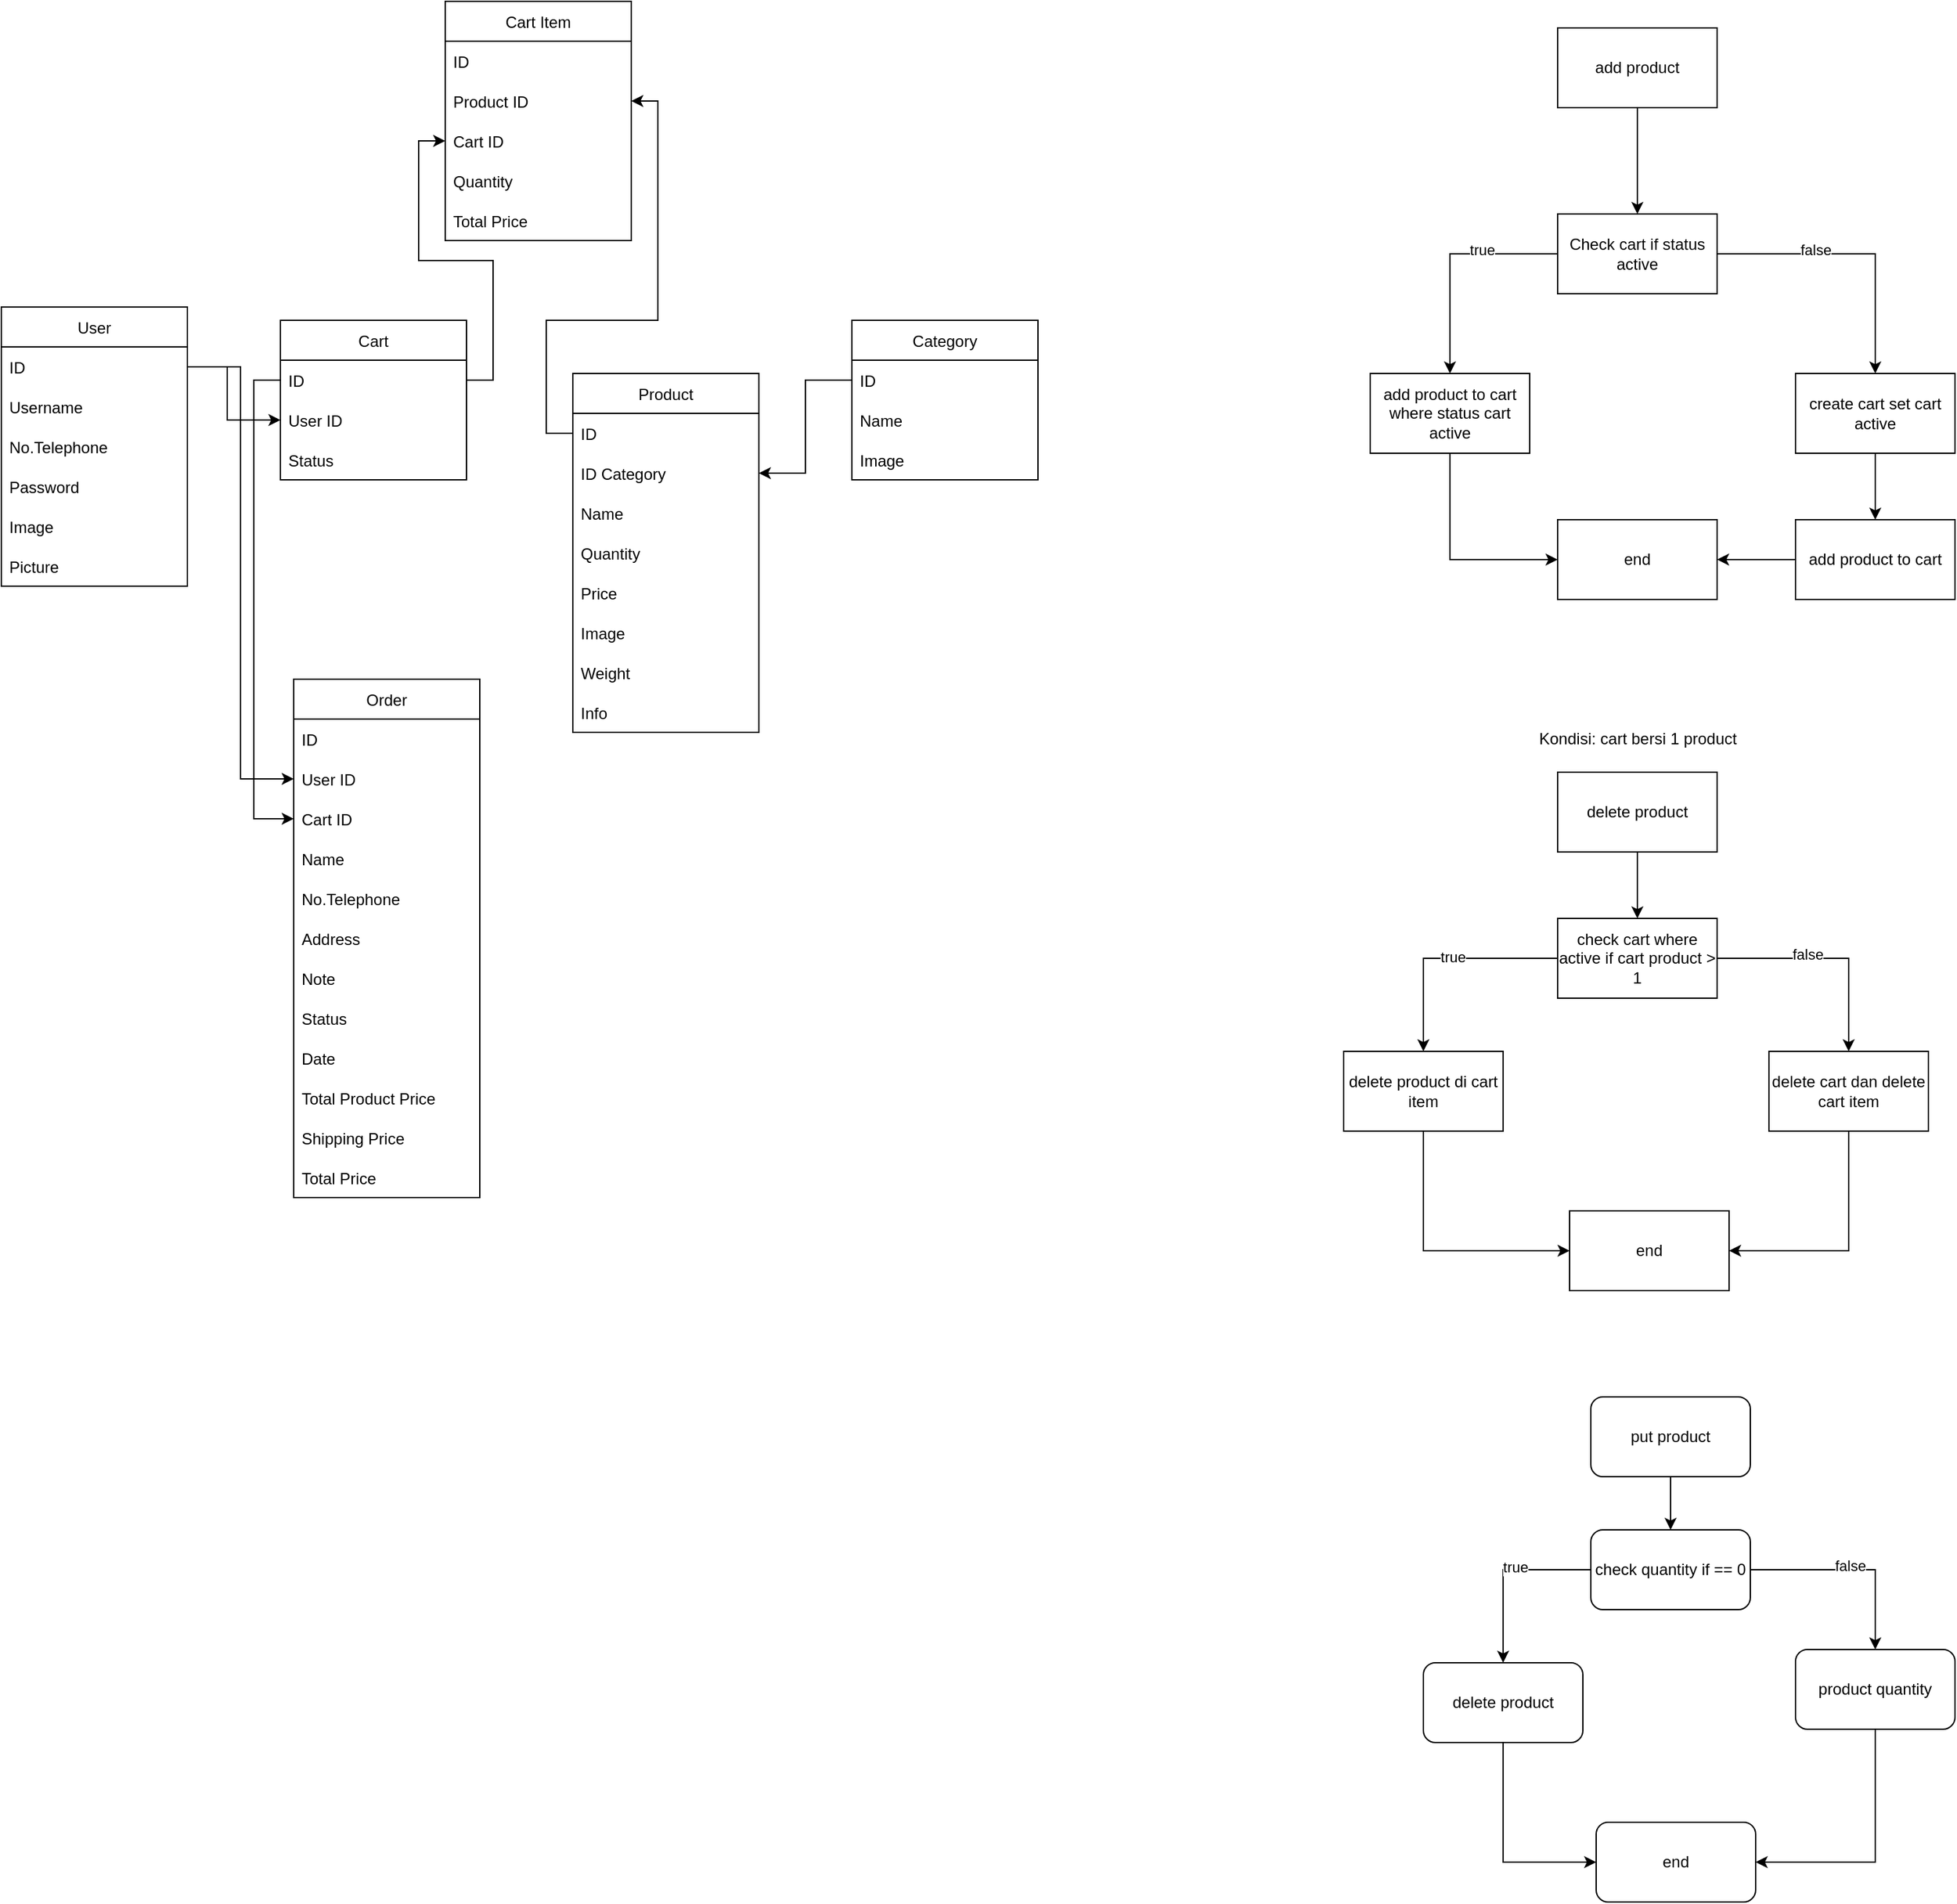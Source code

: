 <mxfile version="20.4.2" type="device"><diagram id="YGhP4YRJtW6DllJfVh0j" name="Page-1"><mxGraphModel dx="1303" dy="800" grid="1" gridSize="10" guides="1" tooltips="1" connect="1" arrows="1" fold="1" page="1" pageScale="1" pageWidth="827" pageHeight="1169" math="0" shadow="0"><root><mxCell id="0"/><mxCell id="1" parent="0"/><mxCell id="NPlxhmszq8TKaOMtrESt-18" value="" style="group" parent="1" vertex="1" connectable="0"><mxGeometry x="10" y="30" width="780" height="900" as="geometry"/></mxCell><mxCell id="TM9GlAqTXPew0VMystgJ-1" value="User" style="swimlane;fontStyle=0;childLayout=stackLayout;horizontal=1;startSize=30;horizontalStack=0;resizeParent=1;resizeParentMax=0;resizeLast=0;collapsible=1;marginBottom=0;" parent="NPlxhmszq8TKaOMtrESt-18" vertex="1"><mxGeometry y="230" width="140" height="210" as="geometry"/></mxCell><mxCell id="TM9GlAqTXPew0VMystgJ-2" value="ID" style="text;strokeColor=none;fillColor=none;align=left;verticalAlign=middle;spacingLeft=4;spacingRight=4;overflow=hidden;points=[[0,0.5],[1,0.5]];portConstraint=eastwest;rotatable=0;" parent="TM9GlAqTXPew0VMystgJ-1" vertex="1"><mxGeometry y="30" width="140" height="30" as="geometry"/></mxCell><mxCell id="TM9GlAqTXPew0VMystgJ-3" value="Username" style="text;strokeColor=none;fillColor=none;align=left;verticalAlign=middle;spacingLeft=4;spacingRight=4;overflow=hidden;points=[[0,0.5],[1,0.5]];portConstraint=eastwest;rotatable=0;" parent="TM9GlAqTXPew0VMystgJ-1" vertex="1"><mxGeometry y="60" width="140" height="30" as="geometry"/></mxCell><mxCell id="TM9GlAqTXPew0VMystgJ-4" value="No.Telephone" style="text;strokeColor=none;fillColor=none;align=left;verticalAlign=middle;spacingLeft=4;spacingRight=4;overflow=hidden;points=[[0,0.5],[1,0.5]];portConstraint=eastwest;rotatable=0;" parent="TM9GlAqTXPew0VMystgJ-1" vertex="1"><mxGeometry y="90" width="140" height="30" as="geometry"/></mxCell><mxCell id="TM9GlAqTXPew0VMystgJ-6" value="Password" style="text;strokeColor=none;fillColor=none;align=left;verticalAlign=middle;spacingLeft=4;spacingRight=4;overflow=hidden;points=[[0,0.5],[1,0.5]];portConstraint=eastwest;rotatable=0;" parent="TM9GlAqTXPew0VMystgJ-1" vertex="1"><mxGeometry y="120" width="140" height="30" as="geometry"/></mxCell><mxCell id="TM9GlAqTXPew0VMystgJ-7" value="Image" style="text;strokeColor=none;fillColor=none;align=left;verticalAlign=middle;spacingLeft=4;spacingRight=4;overflow=hidden;points=[[0,0.5],[1,0.5]];portConstraint=eastwest;rotatable=0;" parent="TM9GlAqTXPew0VMystgJ-1" vertex="1"><mxGeometry y="150" width="140" height="30" as="geometry"/></mxCell><mxCell id="TM9GlAqTXPew0VMystgJ-8" value="Picture" style="text;strokeColor=none;fillColor=none;align=left;verticalAlign=middle;spacingLeft=4;spacingRight=4;overflow=hidden;points=[[0,0.5],[1,0.5]];portConstraint=eastwest;rotatable=0;" parent="TM9GlAqTXPew0VMystgJ-1" vertex="1"><mxGeometry y="180" width="140" height="30" as="geometry"/></mxCell><mxCell id="TM9GlAqTXPew0VMystgJ-9" value="Product" style="swimlane;fontStyle=0;childLayout=stackLayout;horizontal=1;startSize=30;horizontalStack=0;resizeParent=1;resizeParentMax=0;resizeLast=0;collapsible=1;marginBottom=0;" parent="NPlxhmszq8TKaOMtrESt-18" vertex="1"><mxGeometry x="430" y="280" width="140" height="270" as="geometry"/></mxCell><mxCell id="TM9GlAqTXPew0VMystgJ-10" value="ID" style="text;strokeColor=none;fillColor=none;align=left;verticalAlign=middle;spacingLeft=4;spacingRight=4;overflow=hidden;points=[[0,0.5],[1,0.5]];portConstraint=eastwest;rotatable=0;" parent="TM9GlAqTXPew0VMystgJ-9" vertex="1"><mxGeometry y="30" width="140" height="30" as="geometry"/></mxCell><mxCell id="TM9GlAqTXPew0VMystgJ-20" value="ID Category" style="text;strokeColor=none;fillColor=none;align=left;verticalAlign=middle;spacingLeft=4;spacingRight=4;overflow=hidden;points=[[0,0.5],[1,0.5]];portConstraint=eastwest;rotatable=0;" parent="TM9GlAqTXPew0VMystgJ-9" vertex="1"><mxGeometry y="60" width="140" height="30" as="geometry"/></mxCell><mxCell id="TM9GlAqTXPew0VMystgJ-11" value="Name" style="text;strokeColor=none;fillColor=none;align=left;verticalAlign=middle;spacingLeft=4;spacingRight=4;overflow=hidden;points=[[0,0.5],[1,0.5]];portConstraint=eastwest;rotatable=0;" parent="TM9GlAqTXPew0VMystgJ-9" vertex="1"><mxGeometry y="90" width="140" height="30" as="geometry"/></mxCell><mxCell id="TM9GlAqTXPew0VMystgJ-12" value="Quantity" style="text;strokeColor=none;fillColor=none;align=left;verticalAlign=middle;spacingLeft=4;spacingRight=4;overflow=hidden;points=[[0,0.5],[1,0.5]];portConstraint=eastwest;rotatable=0;" parent="TM9GlAqTXPew0VMystgJ-9" vertex="1"><mxGeometry y="120" width="140" height="30" as="geometry"/></mxCell><mxCell id="TM9GlAqTXPew0VMystgJ-19" value="Price" style="text;strokeColor=none;fillColor=none;align=left;verticalAlign=middle;spacingLeft=4;spacingRight=4;overflow=hidden;points=[[0,0.5],[1,0.5]];portConstraint=eastwest;rotatable=0;" parent="TM9GlAqTXPew0VMystgJ-9" vertex="1"><mxGeometry y="150" width="140" height="30" as="geometry"/></mxCell><mxCell id="3" value="Image" style="text;strokeColor=none;fillColor=none;align=left;verticalAlign=middle;spacingLeft=4;spacingRight=4;overflow=hidden;points=[[0,0.5],[1,0.5]];portConstraint=eastwest;rotatable=0;" parent="TM9GlAqTXPew0VMystgJ-9" vertex="1"><mxGeometry y="180" width="140" height="30" as="geometry"/></mxCell><mxCell id="4" value="Weight" style="text;strokeColor=none;fillColor=none;align=left;verticalAlign=middle;spacingLeft=4;spacingRight=4;overflow=hidden;points=[[0,0.5],[1,0.5]];portConstraint=eastwest;rotatable=0;" parent="TM9GlAqTXPew0VMystgJ-9" vertex="1"><mxGeometry y="210" width="140" height="30" as="geometry"/></mxCell><mxCell id="5" value="Info" style="text;strokeColor=none;fillColor=none;align=left;verticalAlign=middle;spacingLeft=4;spacingRight=4;overflow=hidden;points=[[0,0.5],[1,0.5]];portConstraint=eastwest;rotatable=0;" parent="TM9GlAqTXPew0VMystgJ-9" vertex="1"><mxGeometry y="240" width="140" height="30" as="geometry"/></mxCell><mxCell id="TM9GlAqTXPew0VMystgJ-15" value="Category" style="swimlane;fontStyle=0;childLayout=stackLayout;horizontal=1;startSize=30;horizontalStack=0;resizeParent=1;resizeParentMax=0;resizeLast=0;collapsible=1;marginBottom=0;" parent="NPlxhmszq8TKaOMtrESt-18" vertex="1"><mxGeometry x="640" y="240" width="140" height="120" as="geometry"/></mxCell><mxCell id="TM9GlAqTXPew0VMystgJ-16" value="ID" style="text;strokeColor=none;fillColor=none;align=left;verticalAlign=middle;spacingLeft=4;spacingRight=4;overflow=hidden;points=[[0,0.5],[1,0.5]];portConstraint=eastwest;rotatable=0;" parent="TM9GlAqTXPew0VMystgJ-15" vertex="1"><mxGeometry y="30" width="140" height="30" as="geometry"/></mxCell><mxCell id="TM9GlAqTXPew0VMystgJ-17" value="Name" style="text;strokeColor=none;fillColor=none;align=left;verticalAlign=middle;spacingLeft=4;spacingRight=4;overflow=hidden;points=[[0,0.5],[1,0.5]];portConstraint=eastwest;rotatable=0;" parent="TM9GlAqTXPew0VMystgJ-15" vertex="1"><mxGeometry y="60" width="140" height="30" as="geometry"/></mxCell><mxCell id="2" value="Image" style="text;strokeColor=none;fillColor=none;align=left;verticalAlign=middle;spacingLeft=4;spacingRight=4;overflow=hidden;points=[[0,0.5],[1,0.5]];portConstraint=eastwest;rotatable=0;" parent="TM9GlAqTXPew0VMystgJ-15" vertex="1"><mxGeometry y="90" width="140" height="30" as="geometry"/></mxCell><mxCell id="TM9GlAqTXPew0VMystgJ-21" style="edgeStyle=orthogonalEdgeStyle;rounded=0;orthogonalLoop=1;jettySize=auto;html=1;exitX=0;exitY=0.5;exitDx=0;exitDy=0;entryX=1;entryY=0.5;entryDx=0;entryDy=0;" parent="NPlxhmszq8TKaOMtrESt-18" source="TM9GlAqTXPew0VMystgJ-16" target="TM9GlAqTXPew0VMystgJ-20" edge="1"><mxGeometry relative="1" as="geometry"/></mxCell><mxCell id="TM9GlAqTXPew0VMystgJ-26" value="Cart" style="swimlane;fontStyle=0;childLayout=stackLayout;horizontal=1;startSize=30;horizontalStack=0;resizeParent=1;resizeParentMax=0;resizeLast=0;collapsible=1;marginBottom=0;" parent="NPlxhmszq8TKaOMtrESt-18" vertex="1"><mxGeometry x="210" y="240" width="140" height="120" as="geometry"/></mxCell><mxCell id="TM9GlAqTXPew0VMystgJ-27" value="ID" style="text;strokeColor=none;fillColor=none;align=left;verticalAlign=middle;spacingLeft=4;spacingRight=4;overflow=hidden;points=[[0,0.5],[1,0.5]];portConstraint=eastwest;rotatable=0;" parent="TM9GlAqTXPew0VMystgJ-26" vertex="1"><mxGeometry y="30" width="140" height="30" as="geometry"/></mxCell><mxCell id="NPlxhmszq8TKaOMtrESt-9" value="User ID" style="text;strokeColor=none;fillColor=none;align=left;verticalAlign=middle;spacingLeft=4;spacingRight=4;overflow=hidden;points=[[0,0.5],[1,0.5]];portConstraint=eastwest;rotatable=0;" parent="TM9GlAqTXPew0VMystgJ-26" vertex="1"><mxGeometry y="60" width="140" height="30" as="geometry"/></mxCell><mxCell id="NPlxhmszq8TKaOMtrESt-10" value="Status" style="text;strokeColor=none;fillColor=none;align=left;verticalAlign=middle;spacingLeft=4;spacingRight=4;overflow=hidden;points=[[0,0.5],[1,0.5]];portConstraint=eastwest;rotatable=0;" parent="TM9GlAqTXPew0VMystgJ-26" vertex="1"><mxGeometry y="90" width="140" height="30" as="geometry"/></mxCell><mxCell id="TM9GlAqTXPew0VMystgJ-34" style="edgeStyle=orthogonalEdgeStyle;rounded=0;orthogonalLoop=1;jettySize=auto;html=1;exitX=0;exitY=0.5;exitDx=0;exitDy=0;entryX=1;entryY=0.5;entryDx=0;entryDy=0;" parent="NPlxhmszq8TKaOMtrESt-18" source="TM9GlAqTXPew0VMystgJ-10" target="TM9GlAqTXPew0VMystgJ-29" edge="1"><mxGeometry relative="1" as="geometry"><Array as="points"><mxPoint x="410" y="325"/><mxPoint x="410" y="240"/><mxPoint x="494" y="240"/><mxPoint x="494" y="75"/></Array></mxGeometry></mxCell><mxCell id="TM9GlAqTXPew0VMystgJ-35" value="Order" style="swimlane;fontStyle=0;childLayout=stackLayout;horizontal=1;startSize=30;horizontalStack=0;resizeParent=1;resizeParentMax=0;resizeLast=0;collapsible=1;marginBottom=0;" parent="NPlxhmszq8TKaOMtrESt-18" vertex="1"><mxGeometry x="220" y="510" width="140" height="390" as="geometry"/></mxCell><mxCell id="TM9GlAqTXPew0VMystgJ-36" value="ID" style="text;strokeColor=none;fillColor=none;align=left;verticalAlign=middle;spacingLeft=4;spacingRight=4;overflow=hidden;points=[[0,0.5],[1,0.5]];portConstraint=eastwest;rotatable=0;" parent="TM9GlAqTXPew0VMystgJ-35" vertex="1"><mxGeometry y="30" width="140" height="30" as="geometry"/></mxCell><mxCell id="TM9GlAqTXPew0VMystgJ-43" value="User ID" style="text;strokeColor=none;fillColor=none;align=left;verticalAlign=middle;spacingLeft=4;spacingRight=4;overflow=hidden;points=[[0,0.5],[1,0.5]];portConstraint=eastwest;rotatable=0;" parent="TM9GlAqTXPew0VMystgJ-35" vertex="1"><mxGeometry y="60" width="140" height="30" as="geometry"/></mxCell><mxCell id="NPlxhmszq8TKaOMtrESt-13" value="Cart ID" style="text;strokeColor=none;fillColor=none;align=left;verticalAlign=middle;spacingLeft=4;spacingRight=4;overflow=hidden;points=[[0,0.5],[1,0.5]];portConstraint=eastwest;rotatable=0;" parent="TM9GlAqTXPew0VMystgJ-35" vertex="1"><mxGeometry y="90" width="140" height="30" as="geometry"/></mxCell><mxCell id="TM9GlAqTXPew0VMystgJ-49" value="Name" style="text;strokeColor=none;fillColor=none;align=left;verticalAlign=middle;spacingLeft=4;spacingRight=4;overflow=hidden;points=[[0,0.5],[1,0.5]];portConstraint=eastwest;rotatable=0;" parent="TM9GlAqTXPew0VMystgJ-35" vertex="1"><mxGeometry y="120" width="140" height="30" as="geometry"/></mxCell><mxCell id="TM9GlAqTXPew0VMystgJ-50" value="No.Telephone" style="text;strokeColor=none;fillColor=none;align=left;verticalAlign=middle;spacingLeft=4;spacingRight=4;overflow=hidden;points=[[0,0.5],[1,0.5]];portConstraint=eastwest;rotatable=0;" parent="TM9GlAqTXPew0VMystgJ-35" vertex="1"><mxGeometry y="150" width="140" height="30" as="geometry"/></mxCell><mxCell id="TM9GlAqTXPew0VMystgJ-51" value="Address" style="text;strokeColor=none;fillColor=none;align=left;verticalAlign=middle;spacingLeft=4;spacingRight=4;overflow=hidden;points=[[0,0.5],[1,0.5]];portConstraint=eastwest;rotatable=0;" parent="TM9GlAqTXPew0VMystgJ-35" vertex="1"><mxGeometry y="180" width="140" height="30" as="geometry"/></mxCell><mxCell id="TM9GlAqTXPew0VMystgJ-48" value="Note" style="text;strokeColor=none;fillColor=none;align=left;verticalAlign=middle;spacingLeft=4;spacingRight=4;overflow=hidden;points=[[0,0.5],[1,0.5]];portConstraint=eastwest;rotatable=0;" parent="TM9GlAqTXPew0VMystgJ-35" vertex="1"><mxGeometry y="210" width="140" height="30" as="geometry"/></mxCell><mxCell id="TM9GlAqTXPew0VMystgJ-37" value="Status" style="text;strokeColor=none;fillColor=none;align=left;verticalAlign=middle;spacingLeft=4;spacingRight=4;overflow=hidden;points=[[0,0.5],[1,0.5]];portConstraint=eastwest;rotatable=0;" parent="TM9GlAqTXPew0VMystgJ-35" vertex="1"><mxGeometry y="240" width="140" height="30" as="geometry"/></mxCell><mxCell id="TM9GlAqTXPew0VMystgJ-52" value="Date" style="text;strokeColor=none;fillColor=none;align=left;verticalAlign=middle;spacingLeft=4;spacingRight=4;overflow=hidden;points=[[0,0.5],[1,0.5]];portConstraint=eastwest;rotatable=0;" parent="TM9GlAqTXPew0VMystgJ-35" vertex="1"><mxGeometry y="270" width="140" height="30" as="geometry"/></mxCell><mxCell id="TM9GlAqTXPew0VMystgJ-45" value="Total Product Price" style="text;strokeColor=none;fillColor=none;align=left;verticalAlign=middle;spacingLeft=4;spacingRight=4;overflow=hidden;points=[[0,0.5],[1,0.5]];portConstraint=eastwest;rotatable=0;" parent="TM9GlAqTXPew0VMystgJ-35" vertex="1"><mxGeometry y="300" width="140" height="30" as="geometry"/></mxCell><mxCell id="TM9GlAqTXPew0VMystgJ-46" value="Shipping Price" style="text;strokeColor=none;fillColor=none;align=left;verticalAlign=middle;spacingLeft=4;spacingRight=4;overflow=hidden;points=[[0,0.5],[1,0.5]];portConstraint=eastwest;rotatable=0;" parent="TM9GlAqTXPew0VMystgJ-35" vertex="1"><mxGeometry y="330" width="140" height="30" as="geometry"/></mxCell><mxCell id="TM9GlAqTXPew0VMystgJ-38" value="Total Price" style="text;strokeColor=none;fillColor=none;align=left;verticalAlign=middle;spacingLeft=4;spacingRight=4;overflow=hidden;points=[[0,0.5],[1,0.5]];portConstraint=eastwest;rotatable=0;" parent="TM9GlAqTXPew0VMystgJ-35" vertex="1"><mxGeometry y="360" width="140" height="30" as="geometry"/></mxCell><mxCell id="TM9GlAqTXPew0VMystgJ-44" style="edgeStyle=orthogonalEdgeStyle;rounded=0;orthogonalLoop=1;jettySize=auto;html=1;exitX=1;exitY=0.5;exitDx=0;exitDy=0;entryX=0;entryY=0.5;entryDx=0;entryDy=0;" parent="NPlxhmszq8TKaOMtrESt-18" source="TM9GlAqTXPew0VMystgJ-2" target="TM9GlAqTXPew0VMystgJ-43" edge="1"><mxGeometry relative="1" as="geometry"/></mxCell><mxCell id="NPlxhmszq8TKaOMtrESt-5" value="Cart Item" style="swimlane;fontStyle=0;childLayout=stackLayout;horizontal=1;startSize=30;horizontalStack=0;resizeParent=1;resizeParentMax=0;resizeLast=0;collapsible=1;marginBottom=0;" parent="NPlxhmszq8TKaOMtrESt-18" vertex="1"><mxGeometry x="334" width="140" height="180" as="geometry"/></mxCell><mxCell id="NPlxhmszq8TKaOMtrESt-6" value="ID" style="text;strokeColor=none;fillColor=none;align=left;verticalAlign=middle;spacingLeft=4;spacingRight=4;overflow=hidden;points=[[0,0.5],[1,0.5]];portConstraint=eastwest;rotatable=0;" parent="NPlxhmszq8TKaOMtrESt-5" vertex="1"><mxGeometry y="30" width="140" height="30" as="geometry"/></mxCell><mxCell id="TM9GlAqTXPew0VMystgJ-29" value="Product ID" style="text;strokeColor=none;fillColor=none;align=left;verticalAlign=middle;spacingLeft=4;spacingRight=4;overflow=hidden;points=[[0,0.5],[1,0.5]];portConstraint=eastwest;rotatable=0;" parent="NPlxhmszq8TKaOMtrESt-5" vertex="1"><mxGeometry y="60" width="140" height="30" as="geometry"/></mxCell><mxCell id="NPlxhmszq8TKaOMtrESt-11" value="Cart ID" style="text;strokeColor=none;fillColor=none;align=left;verticalAlign=middle;spacingLeft=4;spacingRight=4;overflow=hidden;points=[[0,0.5],[1,0.5]];portConstraint=eastwest;rotatable=0;" parent="NPlxhmszq8TKaOMtrESt-5" vertex="1"><mxGeometry y="90" width="140" height="30" as="geometry"/></mxCell><mxCell id="TM9GlAqTXPew0VMystgJ-31" value="Quantity" style="text;strokeColor=none;fillColor=none;align=left;verticalAlign=middle;spacingLeft=4;spacingRight=4;overflow=hidden;points=[[0,0.5],[1,0.5]];portConstraint=eastwest;rotatable=0;" parent="NPlxhmszq8TKaOMtrESt-5" vertex="1"><mxGeometry y="120" width="140" height="30" as="geometry"/></mxCell><mxCell id="TM9GlAqTXPew0VMystgJ-32" value="Total Price" style="text;strokeColor=none;fillColor=none;align=left;verticalAlign=middle;spacingLeft=4;spacingRight=4;overflow=hidden;points=[[0,0.5],[1,0.5]];portConstraint=eastwest;rotatable=0;" parent="NPlxhmszq8TKaOMtrESt-5" vertex="1"><mxGeometry y="150" width="140" height="30" as="geometry"/></mxCell><mxCell id="NPlxhmszq8TKaOMtrESt-14" style="edgeStyle=orthogonalEdgeStyle;rounded=0;orthogonalLoop=1;jettySize=auto;html=1;exitX=0;exitY=0.5;exitDx=0;exitDy=0;entryX=0;entryY=0.5;entryDx=0;entryDy=0;" parent="NPlxhmszq8TKaOMtrESt-18" source="TM9GlAqTXPew0VMystgJ-27" target="NPlxhmszq8TKaOMtrESt-13" edge="1"><mxGeometry relative="1" as="geometry"/></mxCell><mxCell id="NPlxhmszq8TKaOMtrESt-16" style="edgeStyle=orthogonalEdgeStyle;rounded=0;orthogonalLoop=1;jettySize=auto;html=1;exitX=1;exitY=0.5;exitDx=0;exitDy=0;entryX=0;entryY=0.5;entryDx=0;entryDy=0;" parent="NPlxhmszq8TKaOMtrESt-18" source="TM9GlAqTXPew0VMystgJ-27" target="NPlxhmszq8TKaOMtrESt-11" edge="1"><mxGeometry relative="1" as="geometry"/></mxCell><mxCell id="NPlxhmszq8TKaOMtrESt-17" style="edgeStyle=orthogonalEdgeStyle;rounded=0;orthogonalLoop=1;jettySize=auto;html=1;exitX=1;exitY=0.5;exitDx=0;exitDy=0;entryX=0;entryY=0.5;entryDx=0;entryDy=0;" parent="NPlxhmszq8TKaOMtrESt-18" source="TM9GlAqTXPew0VMystgJ-2" target="NPlxhmszq8TKaOMtrESt-9" edge="1"><mxGeometry relative="1" as="geometry"><Array as="points"><mxPoint x="170" y="275"/><mxPoint x="170" y="315"/></Array></mxGeometry></mxCell><mxCell id="io3B07wb_70Eeb9W25KY-8" style="edgeStyle=orthogonalEdgeStyle;rounded=0;orthogonalLoop=1;jettySize=auto;html=1;exitX=0.5;exitY=1;exitDx=0;exitDy=0;entryX=0.5;entryY=0;entryDx=0;entryDy=0;" edge="1" parent="1" source="io3B07wb_70Eeb9W25KY-6" target="io3B07wb_70Eeb9W25KY-7"><mxGeometry relative="1" as="geometry"/></mxCell><mxCell id="io3B07wb_70Eeb9W25KY-6" value="add product" style="rounded=0;whiteSpace=wrap;html=1;" vertex="1" parent="1"><mxGeometry x="1181" y="50" width="120" height="60" as="geometry"/></mxCell><mxCell id="io3B07wb_70Eeb9W25KY-10" style="edgeStyle=orthogonalEdgeStyle;rounded=0;orthogonalLoop=1;jettySize=auto;html=1;exitX=0;exitY=0.5;exitDx=0;exitDy=0;entryX=0.5;entryY=0;entryDx=0;entryDy=0;" edge="1" parent="1" source="io3B07wb_70Eeb9W25KY-7" target="io3B07wb_70Eeb9W25KY-9"><mxGeometry relative="1" as="geometry"/></mxCell><mxCell id="io3B07wb_70Eeb9W25KY-11" value="true" style="edgeLabel;html=1;align=center;verticalAlign=middle;resizable=0;points=[];" vertex="1" connectable="0" parent="io3B07wb_70Eeb9W25KY-10"><mxGeometry x="-0.329" y="-3" relative="1" as="geometry"><mxPoint as="offset"/></mxGeometry></mxCell><mxCell id="io3B07wb_70Eeb9W25KY-14" style="edgeStyle=orthogonalEdgeStyle;rounded=0;orthogonalLoop=1;jettySize=auto;html=1;exitX=1;exitY=0.5;exitDx=0;exitDy=0;entryX=0.5;entryY=0;entryDx=0;entryDy=0;" edge="1" parent="1" source="io3B07wb_70Eeb9W25KY-7" target="io3B07wb_70Eeb9W25KY-13"><mxGeometry relative="1" as="geometry"/></mxCell><mxCell id="io3B07wb_70Eeb9W25KY-20" value="false" style="edgeLabel;html=1;align=center;verticalAlign=middle;resizable=0;points=[];" vertex="1" connectable="0" parent="io3B07wb_70Eeb9W25KY-14"><mxGeometry x="-0.301" y="3" relative="1" as="geometry"><mxPoint x="1" as="offset"/></mxGeometry></mxCell><mxCell id="io3B07wb_70Eeb9W25KY-7" value="Check cart if status active" style="rounded=0;whiteSpace=wrap;html=1;" vertex="1" parent="1"><mxGeometry x="1181" y="190" width="120" height="60" as="geometry"/></mxCell><mxCell id="io3B07wb_70Eeb9W25KY-18" style="edgeStyle=orthogonalEdgeStyle;rounded=0;orthogonalLoop=1;jettySize=auto;html=1;exitX=0.5;exitY=1;exitDx=0;exitDy=0;entryX=0;entryY=0.5;entryDx=0;entryDy=0;" edge="1" parent="1" source="io3B07wb_70Eeb9W25KY-9" target="io3B07wb_70Eeb9W25KY-17"><mxGeometry relative="1" as="geometry"/></mxCell><mxCell id="io3B07wb_70Eeb9W25KY-9" value="add product to cart where status cart active" style="rounded=0;whiteSpace=wrap;html=1;" vertex="1" parent="1"><mxGeometry x="1040" y="310" width="120" height="60" as="geometry"/></mxCell><mxCell id="io3B07wb_70Eeb9W25KY-16" style="edgeStyle=orthogonalEdgeStyle;rounded=0;orthogonalLoop=1;jettySize=auto;html=1;exitX=0.5;exitY=1;exitDx=0;exitDy=0;entryX=0.5;entryY=0;entryDx=0;entryDy=0;" edge="1" parent="1" source="io3B07wb_70Eeb9W25KY-13" target="io3B07wb_70Eeb9W25KY-15"><mxGeometry relative="1" as="geometry"/></mxCell><mxCell id="io3B07wb_70Eeb9W25KY-13" value="create cart set cart active" style="rounded=0;whiteSpace=wrap;html=1;" vertex="1" parent="1"><mxGeometry x="1360" y="310" width="120" height="60" as="geometry"/></mxCell><mxCell id="io3B07wb_70Eeb9W25KY-19" style="edgeStyle=orthogonalEdgeStyle;rounded=0;orthogonalLoop=1;jettySize=auto;html=1;entryX=1;entryY=0.5;entryDx=0;entryDy=0;" edge="1" parent="1" source="io3B07wb_70Eeb9W25KY-15" target="io3B07wb_70Eeb9W25KY-17"><mxGeometry relative="1" as="geometry"/></mxCell><mxCell id="io3B07wb_70Eeb9W25KY-15" value="add product to cart" style="rounded=0;whiteSpace=wrap;html=1;" vertex="1" parent="1"><mxGeometry x="1360" y="420" width="120" height="60" as="geometry"/></mxCell><mxCell id="io3B07wb_70Eeb9W25KY-17" value="end" style="rounded=0;whiteSpace=wrap;html=1;" vertex="1" parent="1"><mxGeometry x="1181" y="420" width="120" height="60" as="geometry"/></mxCell><mxCell id="io3B07wb_70Eeb9W25KY-30" style="edgeStyle=orthogonalEdgeStyle;rounded=0;orthogonalLoop=1;jettySize=auto;html=1;exitX=0.5;exitY=1;exitDx=0;exitDy=0;entryX=0.5;entryY=0;entryDx=0;entryDy=0;" edge="1" parent="1" source="io3B07wb_70Eeb9W25KY-21" target="io3B07wb_70Eeb9W25KY-22"><mxGeometry relative="1" as="geometry"/></mxCell><mxCell id="io3B07wb_70Eeb9W25KY-21" value="delete product" style="rounded=0;whiteSpace=wrap;html=1;" vertex="1" parent="1"><mxGeometry x="1181" y="610" width="120" height="60" as="geometry"/></mxCell><mxCell id="io3B07wb_70Eeb9W25KY-25" style="edgeStyle=orthogonalEdgeStyle;rounded=0;orthogonalLoop=1;jettySize=auto;html=1;entryX=0.5;entryY=0;entryDx=0;entryDy=0;" edge="1" parent="1" source="io3B07wb_70Eeb9W25KY-22" target="io3B07wb_70Eeb9W25KY-24"><mxGeometry relative="1" as="geometry"/></mxCell><mxCell id="io3B07wb_70Eeb9W25KY-26" value="true" style="edgeLabel;html=1;align=center;verticalAlign=middle;resizable=0;points=[];" vertex="1" connectable="0" parent="io3B07wb_70Eeb9W25KY-25"><mxGeometry x="-0.077" y="-1" relative="1" as="geometry"><mxPoint as="offset"/></mxGeometry></mxCell><mxCell id="io3B07wb_70Eeb9W25KY-28" style="edgeStyle=orthogonalEdgeStyle;rounded=0;orthogonalLoop=1;jettySize=auto;html=1;exitX=1;exitY=0.5;exitDx=0;exitDy=0;entryX=0.5;entryY=0;entryDx=0;entryDy=0;" edge="1" parent="1" source="io3B07wb_70Eeb9W25KY-22" target="io3B07wb_70Eeb9W25KY-27"><mxGeometry relative="1" as="geometry"/></mxCell><mxCell id="io3B07wb_70Eeb9W25KY-29" value="false" style="edgeLabel;html=1;align=center;verticalAlign=middle;resizable=0;points=[];" vertex="1" connectable="0" parent="io3B07wb_70Eeb9W25KY-28"><mxGeometry x="-0.193" y="3" relative="1" as="geometry"><mxPoint as="offset"/></mxGeometry></mxCell><mxCell id="io3B07wb_70Eeb9W25KY-22" value="check cart where active if cart product &amp;gt; 1" style="rounded=0;whiteSpace=wrap;html=1;" vertex="1" parent="1"><mxGeometry x="1181" y="720" width="120" height="60" as="geometry"/></mxCell><mxCell id="io3B07wb_70Eeb9W25KY-23" value="Kondisi: cart bersi 1 product" style="text;html=1;align=center;verticalAlign=middle;resizable=0;points=[];autosize=1;strokeColor=none;fillColor=none;" vertex="1" parent="1"><mxGeometry x="1156" y="570" width="170" height="30" as="geometry"/></mxCell><mxCell id="io3B07wb_70Eeb9W25KY-32" style="edgeStyle=orthogonalEdgeStyle;rounded=0;orthogonalLoop=1;jettySize=auto;html=1;entryX=0;entryY=0.5;entryDx=0;entryDy=0;exitX=0.5;exitY=1;exitDx=0;exitDy=0;" edge="1" parent="1" source="io3B07wb_70Eeb9W25KY-24" target="io3B07wb_70Eeb9W25KY-31"><mxGeometry relative="1" as="geometry"/></mxCell><mxCell id="io3B07wb_70Eeb9W25KY-24" value="delete product di cart item" style="rounded=0;whiteSpace=wrap;html=1;" vertex="1" parent="1"><mxGeometry x="1020" y="820" width="120" height="60" as="geometry"/></mxCell><mxCell id="io3B07wb_70Eeb9W25KY-33" style="edgeStyle=orthogonalEdgeStyle;rounded=0;orthogonalLoop=1;jettySize=auto;html=1;exitX=0.5;exitY=1;exitDx=0;exitDy=0;entryX=1;entryY=0.5;entryDx=0;entryDy=0;" edge="1" parent="1" source="io3B07wb_70Eeb9W25KY-27" target="io3B07wb_70Eeb9W25KY-31"><mxGeometry relative="1" as="geometry"/></mxCell><mxCell id="io3B07wb_70Eeb9W25KY-27" value="delete cart dan delete cart item" style="rounded=0;whiteSpace=wrap;html=1;" vertex="1" parent="1"><mxGeometry x="1340" y="820" width="120" height="60" as="geometry"/></mxCell><mxCell id="io3B07wb_70Eeb9W25KY-31" value="end" style="rounded=0;whiteSpace=wrap;html=1;" vertex="1" parent="1"><mxGeometry x="1190" y="940" width="120" height="60" as="geometry"/></mxCell><mxCell id="io3B07wb_70Eeb9W25KY-44" style="edgeStyle=orthogonalEdgeStyle;rounded=0;orthogonalLoop=1;jettySize=auto;html=1;exitX=0.5;exitY=1;exitDx=0;exitDy=0;entryX=0.5;entryY=0;entryDx=0;entryDy=0;" edge="1" parent="1" source="io3B07wb_70Eeb9W25KY-34" target="io3B07wb_70Eeb9W25KY-36"><mxGeometry relative="1" as="geometry"/></mxCell><mxCell id="io3B07wb_70Eeb9W25KY-34" value="put product" style="rounded=1;whiteSpace=wrap;html=1;" vertex="1" parent="1"><mxGeometry x="1206" y="1080" width="120" height="60" as="geometry"/></mxCell><mxCell id="io3B07wb_70Eeb9W25KY-40" style="edgeStyle=orthogonalEdgeStyle;rounded=0;orthogonalLoop=1;jettySize=auto;html=1;exitX=0;exitY=0.5;exitDx=0;exitDy=0;entryX=0.5;entryY=0;entryDx=0;entryDy=0;" edge="1" parent="1" source="io3B07wb_70Eeb9W25KY-36" target="io3B07wb_70Eeb9W25KY-38"><mxGeometry relative="1" as="geometry"/></mxCell><mxCell id="io3B07wb_70Eeb9W25KY-41" value="true" style="edgeLabel;html=1;align=center;verticalAlign=middle;resizable=0;points=[];" vertex="1" connectable="0" parent="io3B07wb_70Eeb9W25KY-40"><mxGeometry x="-0.165" y="-2" relative="1" as="geometry"><mxPoint as="offset"/></mxGeometry></mxCell><mxCell id="io3B07wb_70Eeb9W25KY-43" style="edgeStyle=orthogonalEdgeStyle;rounded=0;orthogonalLoop=1;jettySize=auto;html=1;exitX=1;exitY=0.5;exitDx=0;exitDy=0;entryX=0.5;entryY=0;entryDx=0;entryDy=0;" edge="1" parent="1" source="io3B07wb_70Eeb9W25KY-36" target="io3B07wb_70Eeb9W25KY-42"><mxGeometry relative="1" as="geometry"/></mxCell><mxCell id="io3B07wb_70Eeb9W25KY-47" value="false" style="edgeLabel;html=1;align=center;verticalAlign=middle;resizable=0;points=[];" vertex="1" connectable="0" parent="io3B07wb_70Eeb9W25KY-43"><mxGeometry x="-0.027" y="3" relative="1" as="geometry"><mxPoint as="offset"/></mxGeometry></mxCell><mxCell id="io3B07wb_70Eeb9W25KY-36" value="check quantity if == 0" style="rounded=1;whiteSpace=wrap;html=1;" vertex="1" parent="1"><mxGeometry x="1206" y="1180" width="120" height="60" as="geometry"/></mxCell><mxCell id="io3B07wb_70Eeb9W25KY-48" style="edgeStyle=orthogonalEdgeStyle;rounded=0;orthogonalLoop=1;jettySize=auto;html=1;exitX=0.5;exitY=1;exitDx=0;exitDy=0;entryX=0;entryY=0.5;entryDx=0;entryDy=0;" edge="1" parent="1" source="io3B07wb_70Eeb9W25KY-38" target="io3B07wb_70Eeb9W25KY-45"><mxGeometry relative="1" as="geometry"/></mxCell><mxCell id="io3B07wb_70Eeb9W25KY-38" value="delete product" style="rounded=1;whiteSpace=wrap;html=1;" vertex="1" parent="1"><mxGeometry x="1080" y="1280" width="120" height="60" as="geometry"/></mxCell><mxCell id="io3B07wb_70Eeb9W25KY-46" style="edgeStyle=orthogonalEdgeStyle;rounded=0;orthogonalLoop=1;jettySize=auto;html=1;exitX=0.5;exitY=1;exitDx=0;exitDy=0;entryX=1;entryY=0.5;entryDx=0;entryDy=0;" edge="1" parent="1" source="io3B07wb_70Eeb9W25KY-42" target="io3B07wb_70Eeb9W25KY-45"><mxGeometry relative="1" as="geometry"/></mxCell><mxCell id="io3B07wb_70Eeb9W25KY-42" value="product quantity" style="rounded=1;whiteSpace=wrap;html=1;" vertex="1" parent="1"><mxGeometry x="1360" y="1270" width="120" height="60" as="geometry"/></mxCell><mxCell id="io3B07wb_70Eeb9W25KY-45" value="end" style="rounded=1;whiteSpace=wrap;html=1;" vertex="1" parent="1"><mxGeometry x="1210" y="1400" width="120" height="60" as="geometry"/></mxCell></root></mxGraphModel></diagram></mxfile>